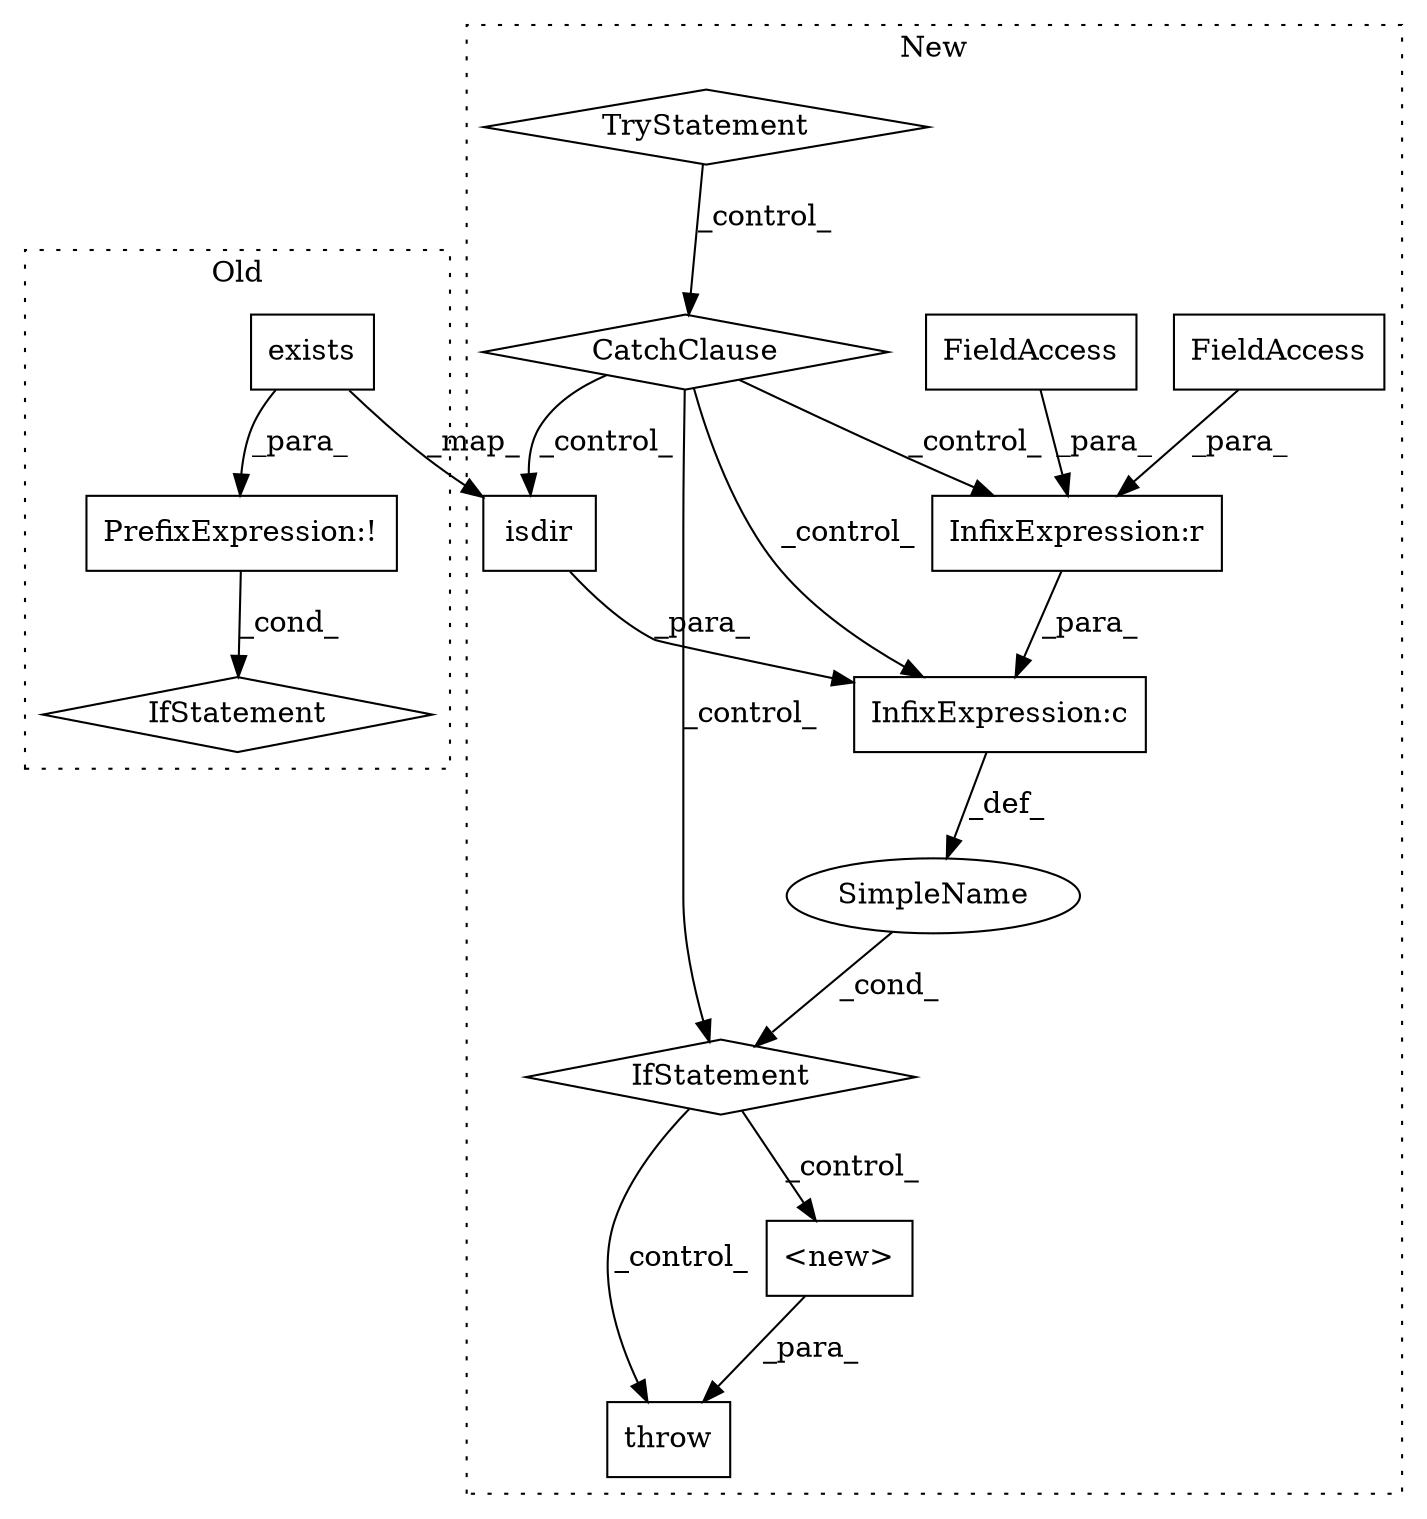 digraph G {
subgraph cluster0 {
1 [label="exists" a="32" s="23264,23296" l="7,1" shape="box"];
3 [label="IfStatement" a="25" s="23251,23297" l="4,2" shape="diamond"];
14 [label="PrefixExpression:!" a="38" s="23255" l="1" shape="box"];
label = "Old";
style="dotted";
}
subgraph cluster1 {
2 [label="isdir" a="32" s="23786,23817" l="6,1" shape="box"];
4 [label="IfStatement" a="25" s="23743,23818" l="4,2" shape="diamond"];
5 [label="CatchClause" a="12" s="23711,23733" l="11,2" shape="diamond"];
6 [label="SimpleName" a="42" s="" l="" shape="ellipse"];
7 [label="throw" a="53" s="23856" l="6" shape="box"];
8 [label="InfixExpression:r" a="27" s="23757" l="4" shape="box"];
9 [label="InfixExpression:c" a="27" s="23774" l="4" shape="box"];
10 [label="TryStatement" a="54" s="23652" l="4" shape="diamond"];
11 [label="FieldAccess" a="22" s="23761" l="12" shape="box"];
12 [label="FieldAccess" a="22" s="23748" l="9" shape="box"];
13 [label="<new>" a="14" s="23862" l="17" shape="box"];
label = "New";
style="dotted";
}
1 -> 14 [label="_para_"];
1 -> 2 [label="_map_"];
2 -> 9 [label="_para_"];
4 -> 7 [label="_control_"];
4 -> 13 [label="_control_"];
5 -> 4 [label="_control_"];
5 -> 2 [label="_control_"];
5 -> 8 [label="_control_"];
5 -> 9 [label="_control_"];
6 -> 4 [label="_cond_"];
8 -> 9 [label="_para_"];
9 -> 6 [label="_def_"];
10 -> 5 [label="_control_"];
11 -> 8 [label="_para_"];
12 -> 8 [label="_para_"];
13 -> 7 [label="_para_"];
14 -> 3 [label="_cond_"];
}